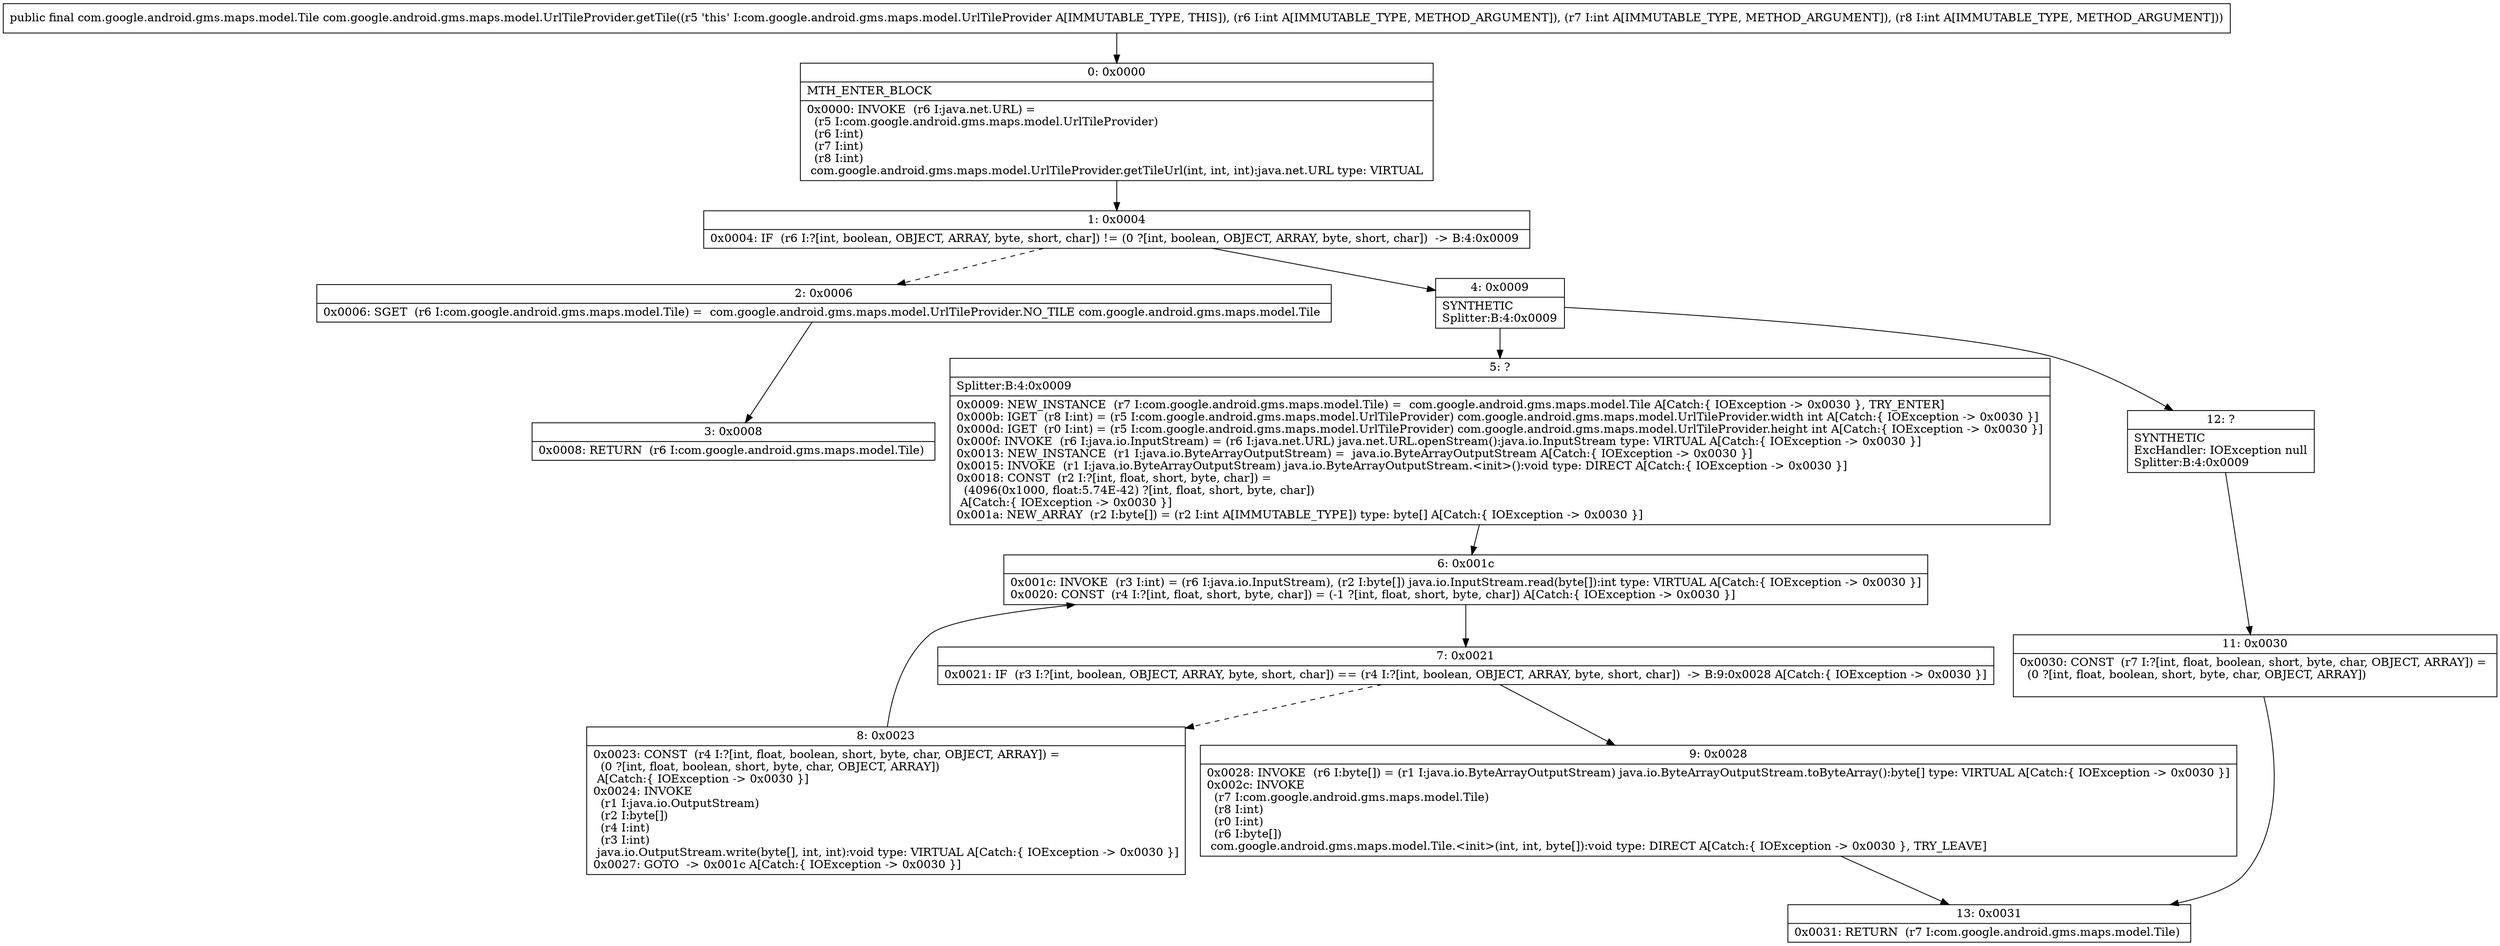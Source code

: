 digraph "CFG forcom.google.android.gms.maps.model.UrlTileProvider.getTile(III)Lcom\/google\/android\/gms\/maps\/model\/Tile;" {
Node_0 [shape=record,label="{0\:\ 0x0000|MTH_ENTER_BLOCK\l|0x0000: INVOKE  (r6 I:java.net.URL) = \l  (r5 I:com.google.android.gms.maps.model.UrlTileProvider)\l  (r6 I:int)\l  (r7 I:int)\l  (r8 I:int)\l com.google.android.gms.maps.model.UrlTileProvider.getTileUrl(int, int, int):java.net.URL type: VIRTUAL \l}"];
Node_1 [shape=record,label="{1\:\ 0x0004|0x0004: IF  (r6 I:?[int, boolean, OBJECT, ARRAY, byte, short, char]) != (0 ?[int, boolean, OBJECT, ARRAY, byte, short, char])  \-\> B:4:0x0009 \l}"];
Node_2 [shape=record,label="{2\:\ 0x0006|0x0006: SGET  (r6 I:com.google.android.gms.maps.model.Tile) =  com.google.android.gms.maps.model.UrlTileProvider.NO_TILE com.google.android.gms.maps.model.Tile \l}"];
Node_3 [shape=record,label="{3\:\ 0x0008|0x0008: RETURN  (r6 I:com.google.android.gms.maps.model.Tile) \l}"];
Node_4 [shape=record,label="{4\:\ 0x0009|SYNTHETIC\lSplitter:B:4:0x0009\l}"];
Node_5 [shape=record,label="{5\:\ ?|Splitter:B:4:0x0009\l|0x0009: NEW_INSTANCE  (r7 I:com.google.android.gms.maps.model.Tile) =  com.google.android.gms.maps.model.Tile A[Catch:\{ IOException \-\> 0x0030 \}, TRY_ENTER]\l0x000b: IGET  (r8 I:int) = (r5 I:com.google.android.gms.maps.model.UrlTileProvider) com.google.android.gms.maps.model.UrlTileProvider.width int A[Catch:\{ IOException \-\> 0x0030 \}]\l0x000d: IGET  (r0 I:int) = (r5 I:com.google.android.gms.maps.model.UrlTileProvider) com.google.android.gms.maps.model.UrlTileProvider.height int A[Catch:\{ IOException \-\> 0x0030 \}]\l0x000f: INVOKE  (r6 I:java.io.InputStream) = (r6 I:java.net.URL) java.net.URL.openStream():java.io.InputStream type: VIRTUAL A[Catch:\{ IOException \-\> 0x0030 \}]\l0x0013: NEW_INSTANCE  (r1 I:java.io.ByteArrayOutputStream) =  java.io.ByteArrayOutputStream A[Catch:\{ IOException \-\> 0x0030 \}]\l0x0015: INVOKE  (r1 I:java.io.ByteArrayOutputStream) java.io.ByteArrayOutputStream.\<init\>():void type: DIRECT A[Catch:\{ IOException \-\> 0x0030 \}]\l0x0018: CONST  (r2 I:?[int, float, short, byte, char]) = \l  (4096(0x1000, float:5.74E\-42) ?[int, float, short, byte, char])\l A[Catch:\{ IOException \-\> 0x0030 \}]\l0x001a: NEW_ARRAY  (r2 I:byte[]) = (r2 I:int A[IMMUTABLE_TYPE]) type: byte[] A[Catch:\{ IOException \-\> 0x0030 \}]\l}"];
Node_6 [shape=record,label="{6\:\ 0x001c|0x001c: INVOKE  (r3 I:int) = (r6 I:java.io.InputStream), (r2 I:byte[]) java.io.InputStream.read(byte[]):int type: VIRTUAL A[Catch:\{ IOException \-\> 0x0030 \}]\l0x0020: CONST  (r4 I:?[int, float, short, byte, char]) = (\-1 ?[int, float, short, byte, char]) A[Catch:\{ IOException \-\> 0x0030 \}]\l}"];
Node_7 [shape=record,label="{7\:\ 0x0021|0x0021: IF  (r3 I:?[int, boolean, OBJECT, ARRAY, byte, short, char]) == (r4 I:?[int, boolean, OBJECT, ARRAY, byte, short, char])  \-\> B:9:0x0028 A[Catch:\{ IOException \-\> 0x0030 \}]\l}"];
Node_8 [shape=record,label="{8\:\ 0x0023|0x0023: CONST  (r4 I:?[int, float, boolean, short, byte, char, OBJECT, ARRAY]) = \l  (0 ?[int, float, boolean, short, byte, char, OBJECT, ARRAY])\l A[Catch:\{ IOException \-\> 0x0030 \}]\l0x0024: INVOKE  \l  (r1 I:java.io.OutputStream)\l  (r2 I:byte[])\l  (r4 I:int)\l  (r3 I:int)\l java.io.OutputStream.write(byte[], int, int):void type: VIRTUAL A[Catch:\{ IOException \-\> 0x0030 \}]\l0x0027: GOTO  \-\> 0x001c A[Catch:\{ IOException \-\> 0x0030 \}]\l}"];
Node_9 [shape=record,label="{9\:\ 0x0028|0x0028: INVOKE  (r6 I:byte[]) = (r1 I:java.io.ByteArrayOutputStream) java.io.ByteArrayOutputStream.toByteArray():byte[] type: VIRTUAL A[Catch:\{ IOException \-\> 0x0030 \}]\l0x002c: INVOKE  \l  (r7 I:com.google.android.gms.maps.model.Tile)\l  (r8 I:int)\l  (r0 I:int)\l  (r6 I:byte[])\l com.google.android.gms.maps.model.Tile.\<init\>(int, int, byte[]):void type: DIRECT A[Catch:\{ IOException \-\> 0x0030 \}, TRY_LEAVE]\l}"];
Node_11 [shape=record,label="{11\:\ 0x0030|0x0030: CONST  (r7 I:?[int, float, boolean, short, byte, char, OBJECT, ARRAY]) = \l  (0 ?[int, float, boolean, short, byte, char, OBJECT, ARRAY])\l \l}"];
Node_12 [shape=record,label="{12\:\ ?|SYNTHETIC\lExcHandler: IOException null\lSplitter:B:4:0x0009\l}"];
Node_13 [shape=record,label="{13\:\ 0x0031|0x0031: RETURN  (r7 I:com.google.android.gms.maps.model.Tile) \l}"];
MethodNode[shape=record,label="{public final com.google.android.gms.maps.model.Tile com.google.android.gms.maps.model.UrlTileProvider.getTile((r5 'this' I:com.google.android.gms.maps.model.UrlTileProvider A[IMMUTABLE_TYPE, THIS]), (r6 I:int A[IMMUTABLE_TYPE, METHOD_ARGUMENT]), (r7 I:int A[IMMUTABLE_TYPE, METHOD_ARGUMENT]), (r8 I:int A[IMMUTABLE_TYPE, METHOD_ARGUMENT])) }"];
MethodNode -> Node_0;
Node_0 -> Node_1;
Node_1 -> Node_2[style=dashed];
Node_1 -> Node_4;
Node_2 -> Node_3;
Node_4 -> Node_5;
Node_4 -> Node_12;
Node_5 -> Node_6;
Node_6 -> Node_7;
Node_7 -> Node_8[style=dashed];
Node_7 -> Node_9;
Node_8 -> Node_6;
Node_9 -> Node_13;
Node_11 -> Node_13;
Node_12 -> Node_11;
}

